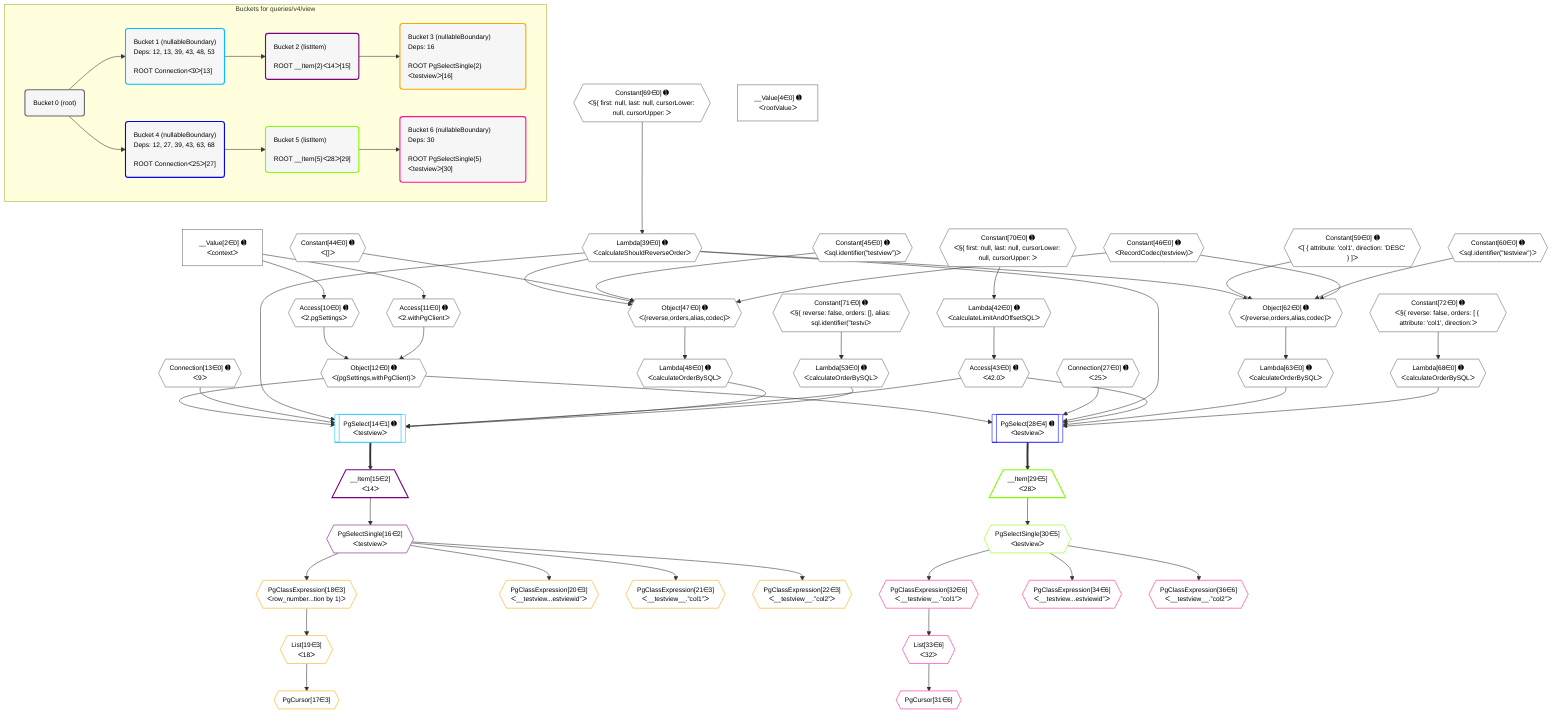 %%{init: {'themeVariables': { 'fontSize': '12px'}}}%%
graph TD
    classDef path fill:#eee,stroke:#000,color:#000
    classDef plan fill:#fff,stroke-width:1px,color:#000
    classDef itemplan fill:#fff,stroke-width:2px,color:#000
    classDef unbatchedplan fill:#dff,stroke-width:1px,color:#000
    classDef sideeffectplan fill:#fcc,stroke-width:2px,color:#000
    classDef bucket fill:#f6f6f6,color:#000,stroke-width:2px,text-align:left


    %% plan dependencies
    Object47{{"Object[47∈0] ➊<br />ᐸ{reverse,orders,alias,codec}ᐳ"}}:::plan
    Lambda39{{"Lambda[39∈0] ➊<br />ᐸcalculateShouldReverseOrderᐳ"}}:::plan
    Constant44{{"Constant[44∈0] ➊<br />ᐸ[]ᐳ"}}:::plan
    Constant45{{"Constant[45∈0] ➊<br />ᐸsql.identifier(”testview”)ᐳ"}}:::plan
    Constant46{{"Constant[46∈0] ➊<br />ᐸRecordCodec(testview)ᐳ"}}:::plan
    Lambda39 & Constant44 & Constant45 & Constant46 --> Object47
    Object62{{"Object[62∈0] ➊<br />ᐸ{reverse,orders,alias,codec}ᐳ"}}:::plan
    Constant59{{"Constant[59∈0] ➊<br />ᐸ[ { attribute: 'col1', direction: 'DESC' } ]ᐳ"}}:::plan
    Constant60{{"Constant[60∈0] ➊<br />ᐸsql.identifier(”testview”)ᐳ"}}:::plan
    Lambda39 & Constant59 & Constant60 & Constant46 --> Object62
    Object12{{"Object[12∈0] ➊<br />ᐸ{pgSettings,withPgClient}ᐳ"}}:::plan
    Access10{{"Access[10∈0] ➊<br />ᐸ2.pgSettingsᐳ"}}:::plan
    Access11{{"Access[11∈0] ➊<br />ᐸ2.withPgClientᐳ"}}:::plan
    Access10 & Access11 --> Object12
    __Value2["__Value[2∈0] ➊<br />ᐸcontextᐳ"]:::plan
    __Value2 --> Access10
    __Value2 --> Access11
    Constant69{{"Constant[69∈0] ➊<br />ᐸ§{ first: null, last: null, cursorLower: null, cursorUpper: ᐳ"}}:::plan
    Constant69 --> Lambda39
    Lambda42{{"Lambda[42∈0] ➊<br />ᐸcalculateLimitAndOffsetSQLᐳ"}}:::plan
    Constant70{{"Constant[70∈0] ➊<br />ᐸ§{ first: null, last: null, cursorLower: null, cursorUpper: ᐳ"}}:::plan
    Constant70 --> Lambda42
    Access43{{"Access[43∈0] ➊<br />ᐸ42.0ᐳ"}}:::plan
    Lambda42 --> Access43
    Lambda48{{"Lambda[48∈0] ➊<br />ᐸcalculateOrderBySQLᐳ"}}:::plan
    Object47 --> Lambda48
    Lambda53{{"Lambda[53∈0] ➊<br />ᐸcalculateOrderBySQLᐳ"}}:::plan
    Constant71{{"Constant[71∈0] ➊<br />ᐸ§{ reverse: false, orders: [], alias: sql.identifier(”testviᐳ"}}:::plan
    Constant71 --> Lambda53
    Lambda63{{"Lambda[63∈0] ➊<br />ᐸcalculateOrderBySQLᐳ"}}:::plan
    Object62 --> Lambda63
    Lambda68{{"Lambda[68∈0] ➊<br />ᐸcalculateOrderBySQLᐳ"}}:::plan
    Constant72{{"Constant[72∈0] ➊<br />ᐸ§{ reverse: false, orders: [ { attribute: 'col1', direction:ᐳ"}}:::plan
    Constant72 --> Lambda68
    __Value4["__Value[4∈0] ➊<br />ᐸrootValueᐳ"]:::plan
    Connection13{{"Connection[13∈0] ➊<br />ᐸ9ᐳ"}}:::plan
    Connection27{{"Connection[27∈0] ➊<br />ᐸ25ᐳ"}}:::plan
    PgSelect14[["PgSelect[14∈1] ➊<br />ᐸtestviewᐳ"]]:::plan
    Object12 & Connection13 & Lambda39 & Access43 & Lambda48 & Lambda53 --> PgSelect14
    __Item15[/"__Item[15∈2]<br />ᐸ14ᐳ"\]:::itemplan
    PgSelect14 ==> __Item15
    PgSelectSingle16{{"PgSelectSingle[16∈2]<br />ᐸtestviewᐳ"}}:::plan
    __Item15 --> PgSelectSingle16
    PgCursor17{{"PgCursor[17∈3]"}}:::plan
    List19{{"List[19∈3]<br />ᐸ18ᐳ"}}:::plan
    List19 --> PgCursor17
    PgClassExpression18{{"PgClassExpression[18∈3]<br />ᐸrow_number...tion by 1)ᐳ"}}:::plan
    PgSelectSingle16 --> PgClassExpression18
    PgClassExpression18 --> List19
    PgClassExpression20{{"PgClassExpression[20∈3]<br />ᐸ__testview...estviewid”ᐳ"}}:::plan
    PgSelectSingle16 --> PgClassExpression20
    PgClassExpression21{{"PgClassExpression[21∈3]<br />ᐸ__testview__.”col1”ᐳ"}}:::plan
    PgSelectSingle16 --> PgClassExpression21
    PgClassExpression22{{"PgClassExpression[22∈3]<br />ᐸ__testview__.”col2”ᐳ"}}:::plan
    PgSelectSingle16 --> PgClassExpression22
    PgSelect28[["PgSelect[28∈4] ➊<br />ᐸtestviewᐳ"]]:::plan
    Object12 & Connection27 & Lambda39 & Access43 & Lambda63 & Lambda68 --> PgSelect28
    __Item29[/"__Item[29∈5]<br />ᐸ28ᐳ"\]:::itemplan
    PgSelect28 ==> __Item29
    PgSelectSingle30{{"PgSelectSingle[30∈5]<br />ᐸtestviewᐳ"}}:::plan
    __Item29 --> PgSelectSingle30
    PgCursor31{{"PgCursor[31∈6]"}}:::plan
    List33{{"List[33∈6]<br />ᐸ32ᐳ"}}:::plan
    List33 --> PgCursor31
    PgClassExpression32{{"PgClassExpression[32∈6]<br />ᐸ__testview__.”col1”ᐳ"}}:::plan
    PgSelectSingle30 --> PgClassExpression32
    PgClassExpression32 --> List33
    PgClassExpression34{{"PgClassExpression[34∈6]<br />ᐸ__testview...estviewid”ᐳ"}}:::plan
    PgSelectSingle30 --> PgClassExpression34
    PgClassExpression36{{"PgClassExpression[36∈6]<br />ᐸ__testview__.”col2”ᐳ"}}:::plan
    PgSelectSingle30 --> PgClassExpression36

    %% define steps

    subgraph "Buckets for queries/v4/view"
    Bucket0("Bucket 0 (root)"):::bucket
    classDef bucket0 stroke:#696969
    class Bucket0,__Value2,__Value4,Access10,Access11,Object12,Connection13,Connection27,Lambda39,Lambda42,Access43,Constant44,Constant45,Constant46,Object47,Lambda48,Lambda53,Constant59,Constant60,Object62,Lambda63,Lambda68,Constant69,Constant70,Constant71,Constant72 bucket0
    Bucket1("Bucket 1 (nullableBoundary)<br />Deps: 12, 13, 39, 43, 48, 53<br /><br />ROOT Connectionᐸ9ᐳ[13]"):::bucket
    classDef bucket1 stroke:#00bfff
    class Bucket1,PgSelect14 bucket1
    Bucket2("Bucket 2 (listItem)<br /><br />ROOT __Item{2}ᐸ14ᐳ[15]"):::bucket
    classDef bucket2 stroke:#7f007f
    class Bucket2,__Item15,PgSelectSingle16 bucket2
    Bucket3("Bucket 3 (nullableBoundary)<br />Deps: 16<br /><br />ROOT PgSelectSingle{2}ᐸtestviewᐳ[16]"):::bucket
    classDef bucket3 stroke:#ffa500
    class Bucket3,PgCursor17,PgClassExpression18,List19,PgClassExpression20,PgClassExpression21,PgClassExpression22 bucket3
    Bucket4("Bucket 4 (nullableBoundary)<br />Deps: 12, 27, 39, 43, 63, 68<br /><br />ROOT Connectionᐸ25ᐳ[27]"):::bucket
    classDef bucket4 stroke:#0000ff
    class Bucket4,PgSelect28 bucket4
    Bucket5("Bucket 5 (listItem)<br /><br />ROOT __Item{5}ᐸ28ᐳ[29]"):::bucket
    classDef bucket5 stroke:#7fff00
    class Bucket5,__Item29,PgSelectSingle30 bucket5
    Bucket6("Bucket 6 (nullableBoundary)<br />Deps: 30<br /><br />ROOT PgSelectSingle{5}ᐸtestviewᐳ[30]"):::bucket
    classDef bucket6 stroke:#ff1493
    class Bucket6,PgCursor31,PgClassExpression32,List33,PgClassExpression34,PgClassExpression36 bucket6
    Bucket0 --> Bucket1 & Bucket4
    Bucket1 --> Bucket2
    Bucket2 --> Bucket3
    Bucket4 --> Bucket5
    Bucket5 --> Bucket6
    end